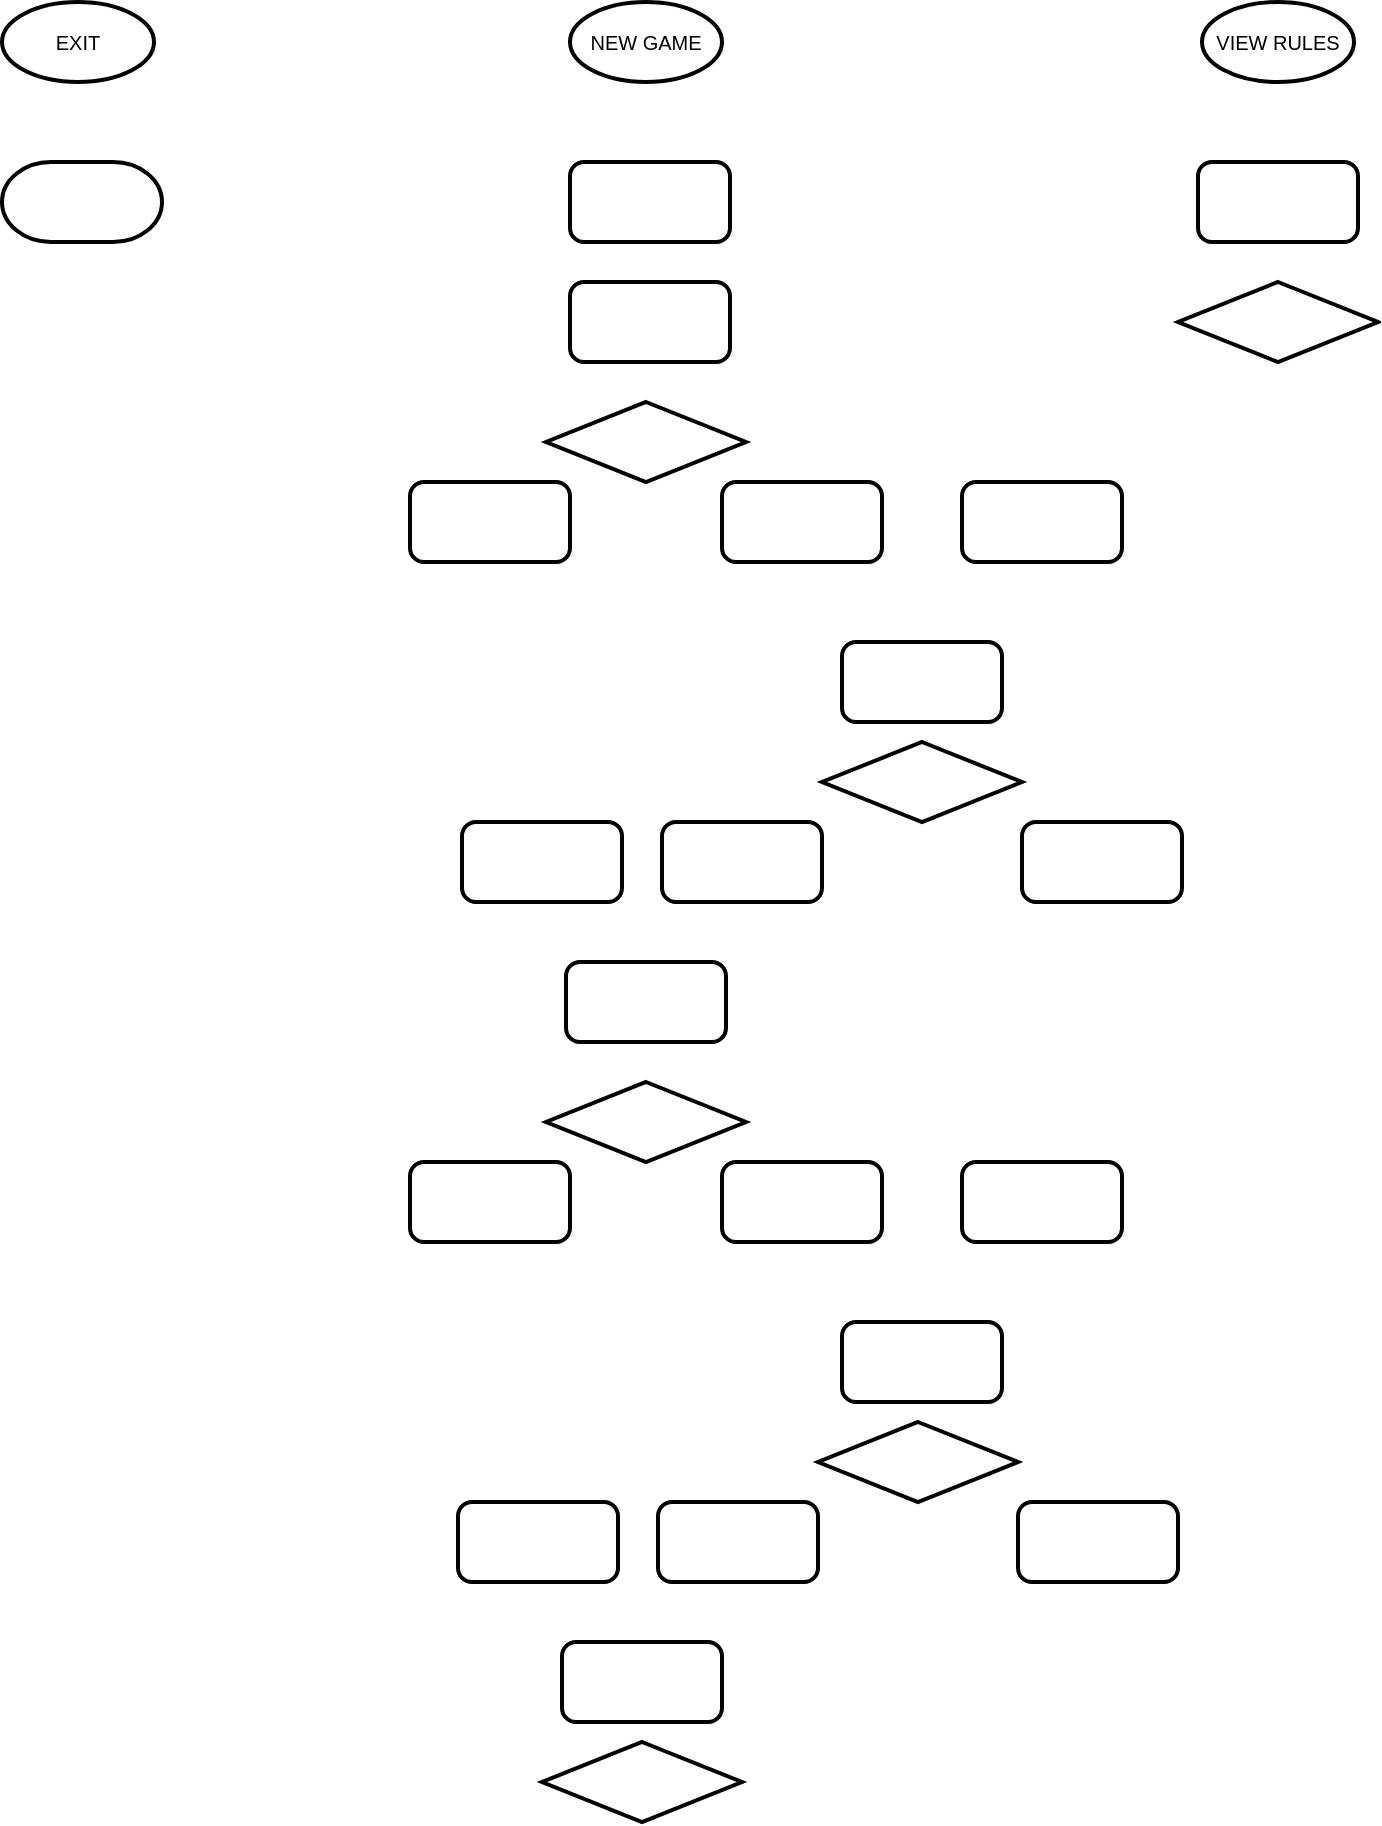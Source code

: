 <mxfile version="24.9.1">
  <diagram id="C5RBs43oDa-KdzZeNtuy" name="Page-1">
    <mxGraphModel dx="1426" dy="783" grid="1" gridSize="10" guides="1" tooltips="1" connect="1" arrows="1" fold="1" page="1" pageScale="1" pageWidth="827" pageHeight="1169" math="0" shadow="0">
      <root>
        <mxCell id="WIyWlLk6GJQsqaUBKTNV-0" />
        <mxCell id="WIyWlLk6GJQsqaUBKTNV-1" parent="WIyWlLk6GJQsqaUBKTNV-0" />
        <mxCell id="22gZ5Fdk7y25cB7nW1cR-31" value="NEW GAME" style="strokeWidth=2;html=1;shape=mxgraph.flowchart.start_1;whiteSpace=wrap;fontSize=10;" vertex="1" parent="WIyWlLk6GJQsqaUBKTNV-1">
          <mxGeometry x="364" y="40" width="76" height="40" as="geometry" />
        </mxCell>
        <mxCell id="22gZ5Fdk7y25cB7nW1cR-32" value="EXIT" style="strokeWidth=2;html=1;shape=mxgraph.flowchart.start_1;whiteSpace=wrap;fontSize=10;" vertex="1" parent="WIyWlLk6GJQsqaUBKTNV-1">
          <mxGeometry x="80" y="40" width="76" height="40" as="geometry" />
        </mxCell>
        <mxCell id="22gZ5Fdk7y25cB7nW1cR-33" value="VIEW RULES" style="strokeWidth=2;html=1;shape=mxgraph.flowchart.start_1;whiteSpace=wrap;fontSize=10;" vertex="1" parent="WIyWlLk6GJQsqaUBKTNV-1">
          <mxGeometry x="680" y="40" width="76" height="40" as="geometry" />
        </mxCell>
        <mxCell id="22gZ5Fdk7y25cB7nW1cR-34" value="" style="strokeWidth=2;html=1;shape=mxgraph.flowchart.terminator;whiteSpace=wrap;fontSize=10;" vertex="1" parent="WIyWlLk6GJQsqaUBKTNV-1">
          <mxGeometry x="80" y="120" width="80" height="40" as="geometry" />
        </mxCell>
        <mxCell id="22gZ5Fdk7y25cB7nW1cR-35" value="" style="rounded=1;whiteSpace=wrap;html=1;absoluteArcSize=1;arcSize=14;strokeWidth=2;fontSize=10;" vertex="1" parent="WIyWlLk6GJQsqaUBKTNV-1">
          <mxGeometry x="678" y="120" width="80" height="40" as="geometry" />
        </mxCell>
        <mxCell id="22gZ5Fdk7y25cB7nW1cR-37" value="" style="rounded=1;whiteSpace=wrap;html=1;absoluteArcSize=1;arcSize=14;strokeWidth=2;fontSize=10;" vertex="1" parent="WIyWlLk6GJQsqaUBKTNV-1">
          <mxGeometry x="364" y="120" width="80" height="40" as="geometry" />
        </mxCell>
        <mxCell id="22gZ5Fdk7y25cB7nW1cR-38" value="" style="rounded=1;whiteSpace=wrap;html=1;absoluteArcSize=1;arcSize=14;strokeWidth=2;fontSize=10;" vertex="1" parent="WIyWlLk6GJQsqaUBKTNV-1">
          <mxGeometry x="364" y="180" width="80" height="40" as="geometry" />
        </mxCell>
        <mxCell id="22gZ5Fdk7y25cB7nW1cR-41" value="" style="strokeWidth=2;html=1;shape=mxgraph.flowchart.decision;whiteSpace=wrap;fontSize=10;" vertex="1" parent="WIyWlLk6GJQsqaUBKTNV-1">
          <mxGeometry x="352" y="240" width="100" height="40" as="geometry" />
        </mxCell>
        <mxCell id="22gZ5Fdk7y25cB7nW1cR-42" value="" style="strokeWidth=2;html=1;shape=mxgraph.flowchart.decision;whiteSpace=wrap;fontSize=10;" vertex="1" parent="WIyWlLk6GJQsqaUBKTNV-1">
          <mxGeometry x="668" y="180" width="100" height="40" as="geometry" />
        </mxCell>
        <mxCell id="22gZ5Fdk7y25cB7nW1cR-43" value="" style="rounded=1;whiteSpace=wrap;html=1;absoluteArcSize=1;arcSize=14;strokeWidth=2;fontSize=10;" vertex="1" parent="WIyWlLk6GJQsqaUBKTNV-1">
          <mxGeometry x="284" y="280" width="80" height="40" as="geometry" />
        </mxCell>
        <mxCell id="22gZ5Fdk7y25cB7nW1cR-44" value="" style="rounded=1;whiteSpace=wrap;html=1;absoluteArcSize=1;arcSize=14;strokeWidth=2;fontSize=10;" vertex="1" parent="WIyWlLk6GJQsqaUBKTNV-1">
          <mxGeometry x="560" y="280" width="80" height="40" as="geometry" />
        </mxCell>
        <mxCell id="22gZ5Fdk7y25cB7nW1cR-45" value="" style="rounded=1;whiteSpace=wrap;html=1;absoluteArcSize=1;arcSize=14;strokeWidth=2;fontSize=10;" vertex="1" parent="WIyWlLk6GJQsqaUBKTNV-1">
          <mxGeometry x="440" y="280" width="80" height="40" as="geometry" />
        </mxCell>
        <mxCell id="22gZ5Fdk7y25cB7nW1cR-49" value="" style="rounded=1;whiteSpace=wrap;html=1;absoluteArcSize=1;arcSize=14;strokeWidth=2;fontSize=10;" vertex="1" parent="WIyWlLk6GJQsqaUBKTNV-1">
          <mxGeometry x="500" y="360" width="80" height="40" as="geometry" />
        </mxCell>
        <mxCell id="22gZ5Fdk7y25cB7nW1cR-50" value="" style="strokeWidth=2;html=1;shape=mxgraph.flowchart.decision;whiteSpace=wrap;fontSize=10;" vertex="1" parent="WIyWlLk6GJQsqaUBKTNV-1">
          <mxGeometry x="490" y="410" width="100" height="40" as="geometry" />
        </mxCell>
        <mxCell id="22gZ5Fdk7y25cB7nW1cR-51" value="" style="rounded=1;whiteSpace=wrap;html=1;absoluteArcSize=1;arcSize=14;strokeWidth=2;fontSize=10;" vertex="1" parent="WIyWlLk6GJQsqaUBKTNV-1">
          <mxGeometry x="410" y="450" width="80" height="40" as="geometry" />
        </mxCell>
        <mxCell id="22gZ5Fdk7y25cB7nW1cR-52" value="" style="rounded=1;whiteSpace=wrap;html=1;absoluteArcSize=1;arcSize=14;strokeWidth=2;fontSize=10;" vertex="1" parent="WIyWlLk6GJQsqaUBKTNV-1">
          <mxGeometry x="590" y="450" width="80" height="40" as="geometry" />
        </mxCell>
        <mxCell id="22gZ5Fdk7y25cB7nW1cR-53" value="" style="rounded=1;whiteSpace=wrap;html=1;absoluteArcSize=1;arcSize=14;strokeWidth=2;fontSize=10;" vertex="1" parent="WIyWlLk6GJQsqaUBKTNV-1">
          <mxGeometry x="310" y="450" width="80" height="40" as="geometry" />
        </mxCell>
        <mxCell id="22gZ5Fdk7y25cB7nW1cR-54" value="" style="rounded=1;whiteSpace=wrap;html=1;absoluteArcSize=1;arcSize=14;strokeWidth=2;fontSize=10;" vertex="1" parent="WIyWlLk6GJQsqaUBKTNV-1">
          <mxGeometry x="362" y="520" width="80" height="40" as="geometry" />
        </mxCell>
        <mxCell id="22gZ5Fdk7y25cB7nW1cR-55" value="" style="strokeWidth=2;html=1;shape=mxgraph.flowchart.decision;whiteSpace=wrap;fontSize=10;" vertex="1" parent="WIyWlLk6GJQsqaUBKTNV-1">
          <mxGeometry x="352" y="580" width="100" height="40" as="geometry" />
        </mxCell>
        <mxCell id="22gZ5Fdk7y25cB7nW1cR-56" value="" style="rounded=1;whiteSpace=wrap;html=1;absoluteArcSize=1;arcSize=14;strokeWidth=2;fontSize=10;" vertex="1" parent="WIyWlLk6GJQsqaUBKTNV-1">
          <mxGeometry x="284" y="620" width="80" height="40" as="geometry" />
        </mxCell>
        <mxCell id="22gZ5Fdk7y25cB7nW1cR-57" value="" style="rounded=1;whiteSpace=wrap;html=1;absoluteArcSize=1;arcSize=14;strokeWidth=2;fontSize=10;" vertex="1" parent="WIyWlLk6GJQsqaUBKTNV-1">
          <mxGeometry x="560" y="620" width="80" height="40" as="geometry" />
        </mxCell>
        <mxCell id="22gZ5Fdk7y25cB7nW1cR-58" value="" style="rounded=1;whiteSpace=wrap;html=1;absoluteArcSize=1;arcSize=14;strokeWidth=2;fontSize=10;" vertex="1" parent="WIyWlLk6GJQsqaUBKTNV-1">
          <mxGeometry x="440" y="620" width="80" height="40" as="geometry" />
        </mxCell>
        <mxCell id="22gZ5Fdk7y25cB7nW1cR-59" value="" style="rounded=1;whiteSpace=wrap;html=1;absoluteArcSize=1;arcSize=14;strokeWidth=2;fontSize=10;" vertex="1" parent="WIyWlLk6GJQsqaUBKTNV-1">
          <mxGeometry x="500" y="700" width="80" height="40" as="geometry" />
        </mxCell>
        <mxCell id="22gZ5Fdk7y25cB7nW1cR-65" value="" style="strokeWidth=2;html=1;shape=mxgraph.flowchart.decision;whiteSpace=wrap;fontSize=10;" vertex="1" parent="WIyWlLk6GJQsqaUBKTNV-1">
          <mxGeometry x="488" y="750" width="100" height="40" as="geometry" />
        </mxCell>
        <mxCell id="22gZ5Fdk7y25cB7nW1cR-66" value="" style="rounded=1;whiteSpace=wrap;html=1;absoluteArcSize=1;arcSize=14;strokeWidth=2;fontSize=10;" vertex="1" parent="WIyWlLk6GJQsqaUBKTNV-1">
          <mxGeometry x="408" y="790" width="80" height="40" as="geometry" />
        </mxCell>
        <mxCell id="22gZ5Fdk7y25cB7nW1cR-67" value="" style="rounded=1;whiteSpace=wrap;html=1;absoluteArcSize=1;arcSize=14;strokeWidth=2;fontSize=10;" vertex="1" parent="WIyWlLk6GJQsqaUBKTNV-1">
          <mxGeometry x="588" y="790" width="80" height="40" as="geometry" />
        </mxCell>
        <mxCell id="22gZ5Fdk7y25cB7nW1cR-68" value="" style="rounded=1;whiteSpace=wrap;html=1;absoluteArcSize=1;arcSize=14;strokeWidth=2;fontSize=10;" vertex="1" parent="WIyWlLk6GJQsqaUBKTNV-1">
          <mxGeometry x="308" y="790" width="80" height="40" as="geometry" />
        </mxCell>
        <mxCell id="22gZ5Fdk7y25cB7nW1cR-69" value="" style="rounded=1;whiteSpace=wrap;html=1;absoluteArcSize=1;arcSize=14;strokeWidth=2;fontSize=10;" vertex="1" parent="WIyWlLk6GJQsqaUBKTNV-1">
          <mxGeometry x="360" y="860" width="80" height="40" as="geometry" />
        </mxCell>
        <mxCell id="22gZ5Fdk7y25cB7nW1cR-70" value="" style="strokeWidth=2;html=1;shape=mxgraph.flowchart.decision;whiteSpace=wrap;fontSize=10;" vertex="1" parent="WIyWlLk6GJQsqaUBKTNV-1">
          <mxGeometry x="350" y="910" width="100" height="40" as="geometry" />
        </mxCell>
      </root>
    </mxGraphModel>
  </diagram>
</mxfile>
